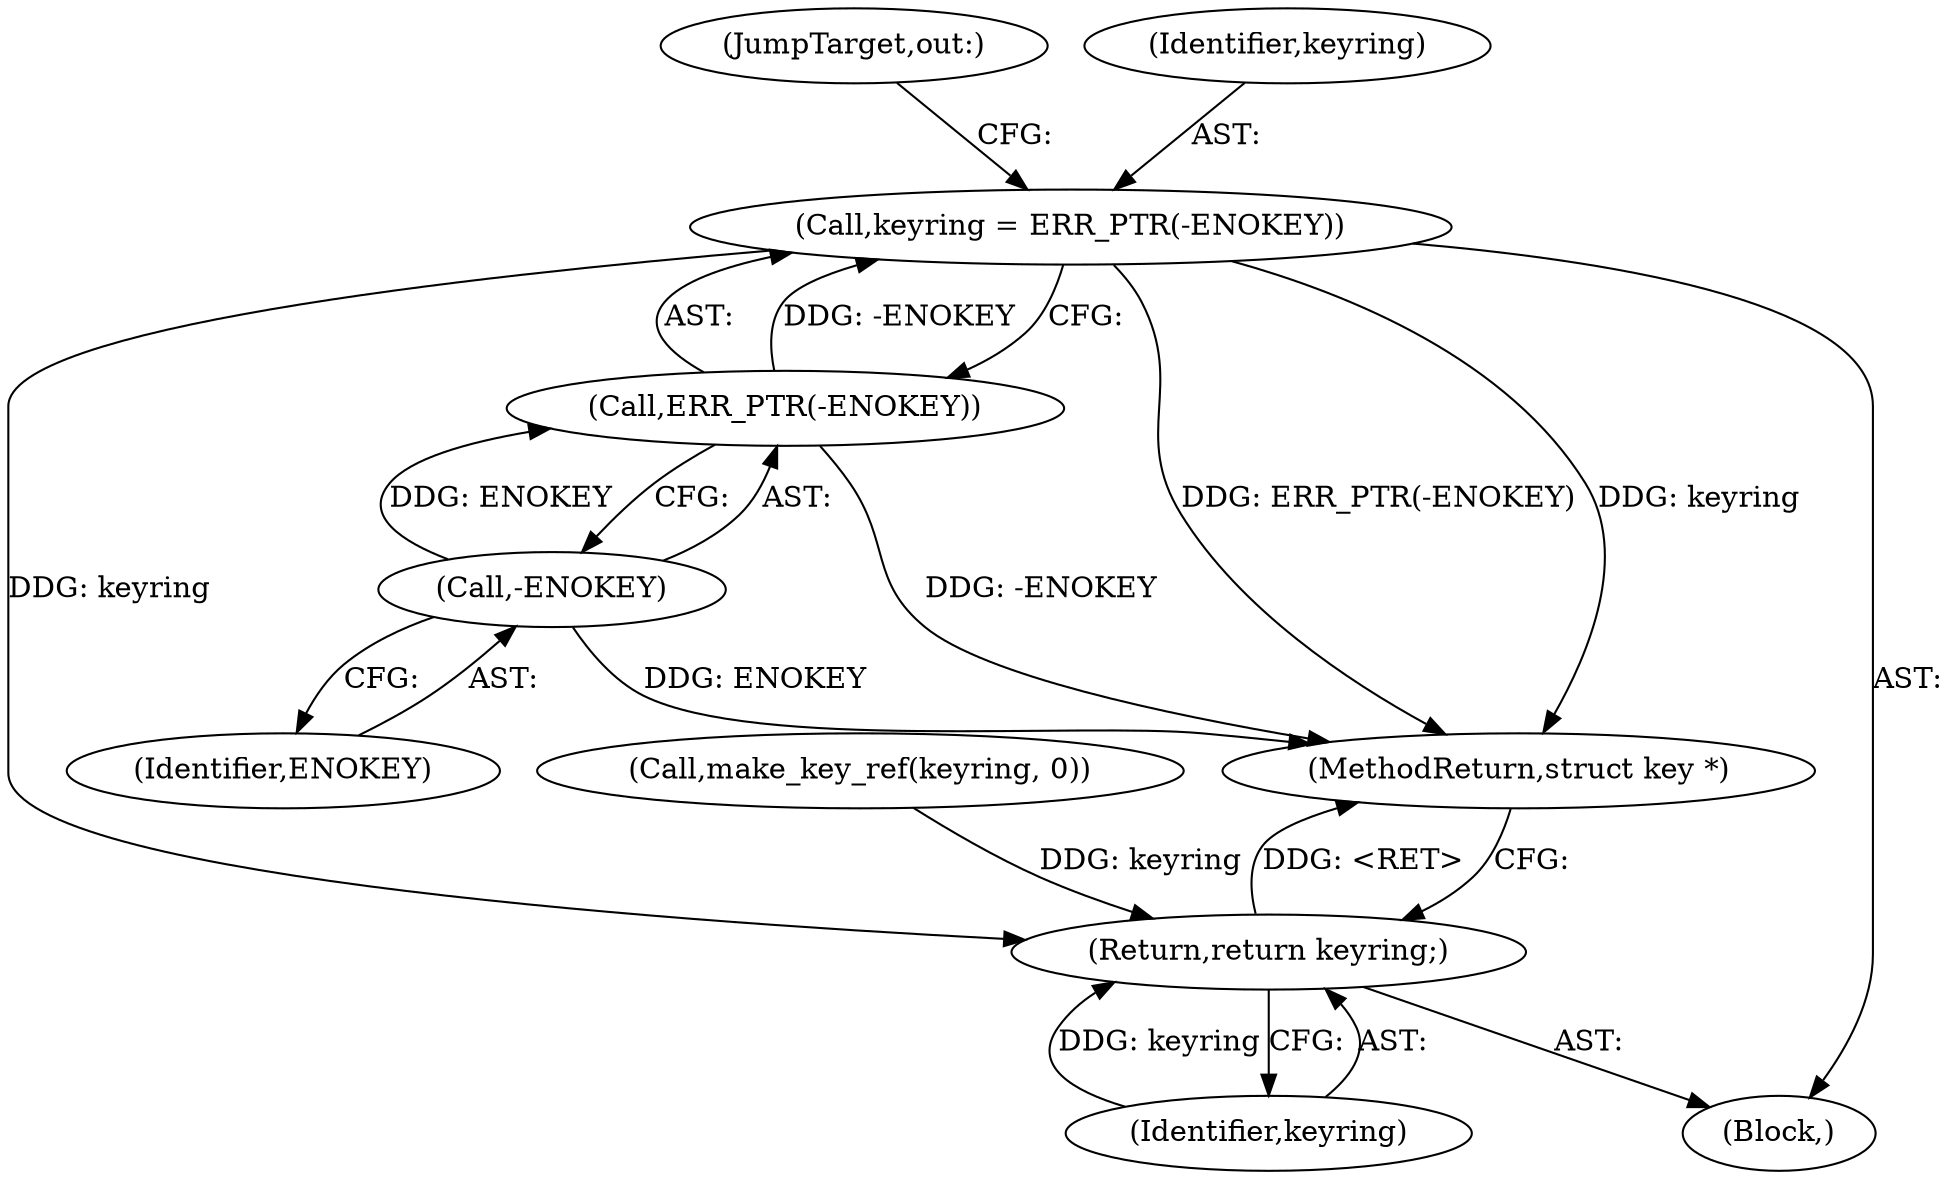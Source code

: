 digraph "0_linux_237bbd29f7a049d310d907f4b2716a7feef9abf3_0@pointer" {
"1000185" [label="(Call,keyring = ERR_PTR(-ENOKEY))"];
"1000187" [label="(Call,ERR_PTR(-ENOKEY))"];
"1000188" [label="(Call,-ENOKEY)"];
"1000194" [label="(Return,return keyring;)"];
"1000190" [label="(JumpTarget,out:)"];
"1000189" [label="(Identifier,ENOKEY)"];
"1000186" [label="(Identifier,keyring)"];
"1000185" [label="(Call,keyring = ERR_PTR(-ENOKEY))"];
"1000105" [label="(Block,)"];
"1000195" [label="(Identifier,keyring)"];
"1000163" [label="(Call,make_key_ref(keyring, 0))"];
"1000187" [label="(Call,ERR_PTR(-ENOKEY))"];
"1000188" [label="(Call,-ENOKEY)"];
"1000196" [label="(MethodReturn,struct key *)"];
"1000194" [label="(Return,return keyring;)"];
"1000185" -> "1000105"  [label="AST: "];
"1000185" -> "1000187"  [label="CFG: "];
"1000186" -> "1000185"  [label="AST: "];
"1000187" -> "1000185"  [label="AST: "];
"1000190" -> "1000185"  [label="CFG: "];
"1000185" -> "1000196"  [label="DDG: keyring"];
"1000185" -> "1000196"  [label="DDG: ERR_PTR(-ENOKEY)"];
"1000187" -> "1000185"  [label="DDG: -ENOKEY"];
"1000185" -> "1000194"  [label="DDG: keyring"];
"1000187" -> "1000188"  [label="CFG: "];
"1000188" -> "1000187"  [label="AST: "];
"1000187" -> "1000196"  [label="DDG: -ENOKEY"];
"1000188" -> "1000187"  [label="DDG: ENOKEY"];
"1000188" -> "1000189"  [label="CFG: "];
"1000189" -> "1000188"  [label="AST: "];
"1000188" -> "1000196"  [label="DDG: ENOKEY"];
"1000194" -> "1000105"  [label="AST: "];
"1000194" -> "1000195"  [label="CFG: "];
"1000195" -> "1000194"  [label="AST: "];
"1000196" -> "1000194"  [label="CFG: "];
"1000194" -> "1000196"  [label="DDG: <RET>"];
"1000195" -> "1000194"  [label="DDG: keyring"];
"1000163" -> "1000194"  [label="DDG: keyring"];
}
